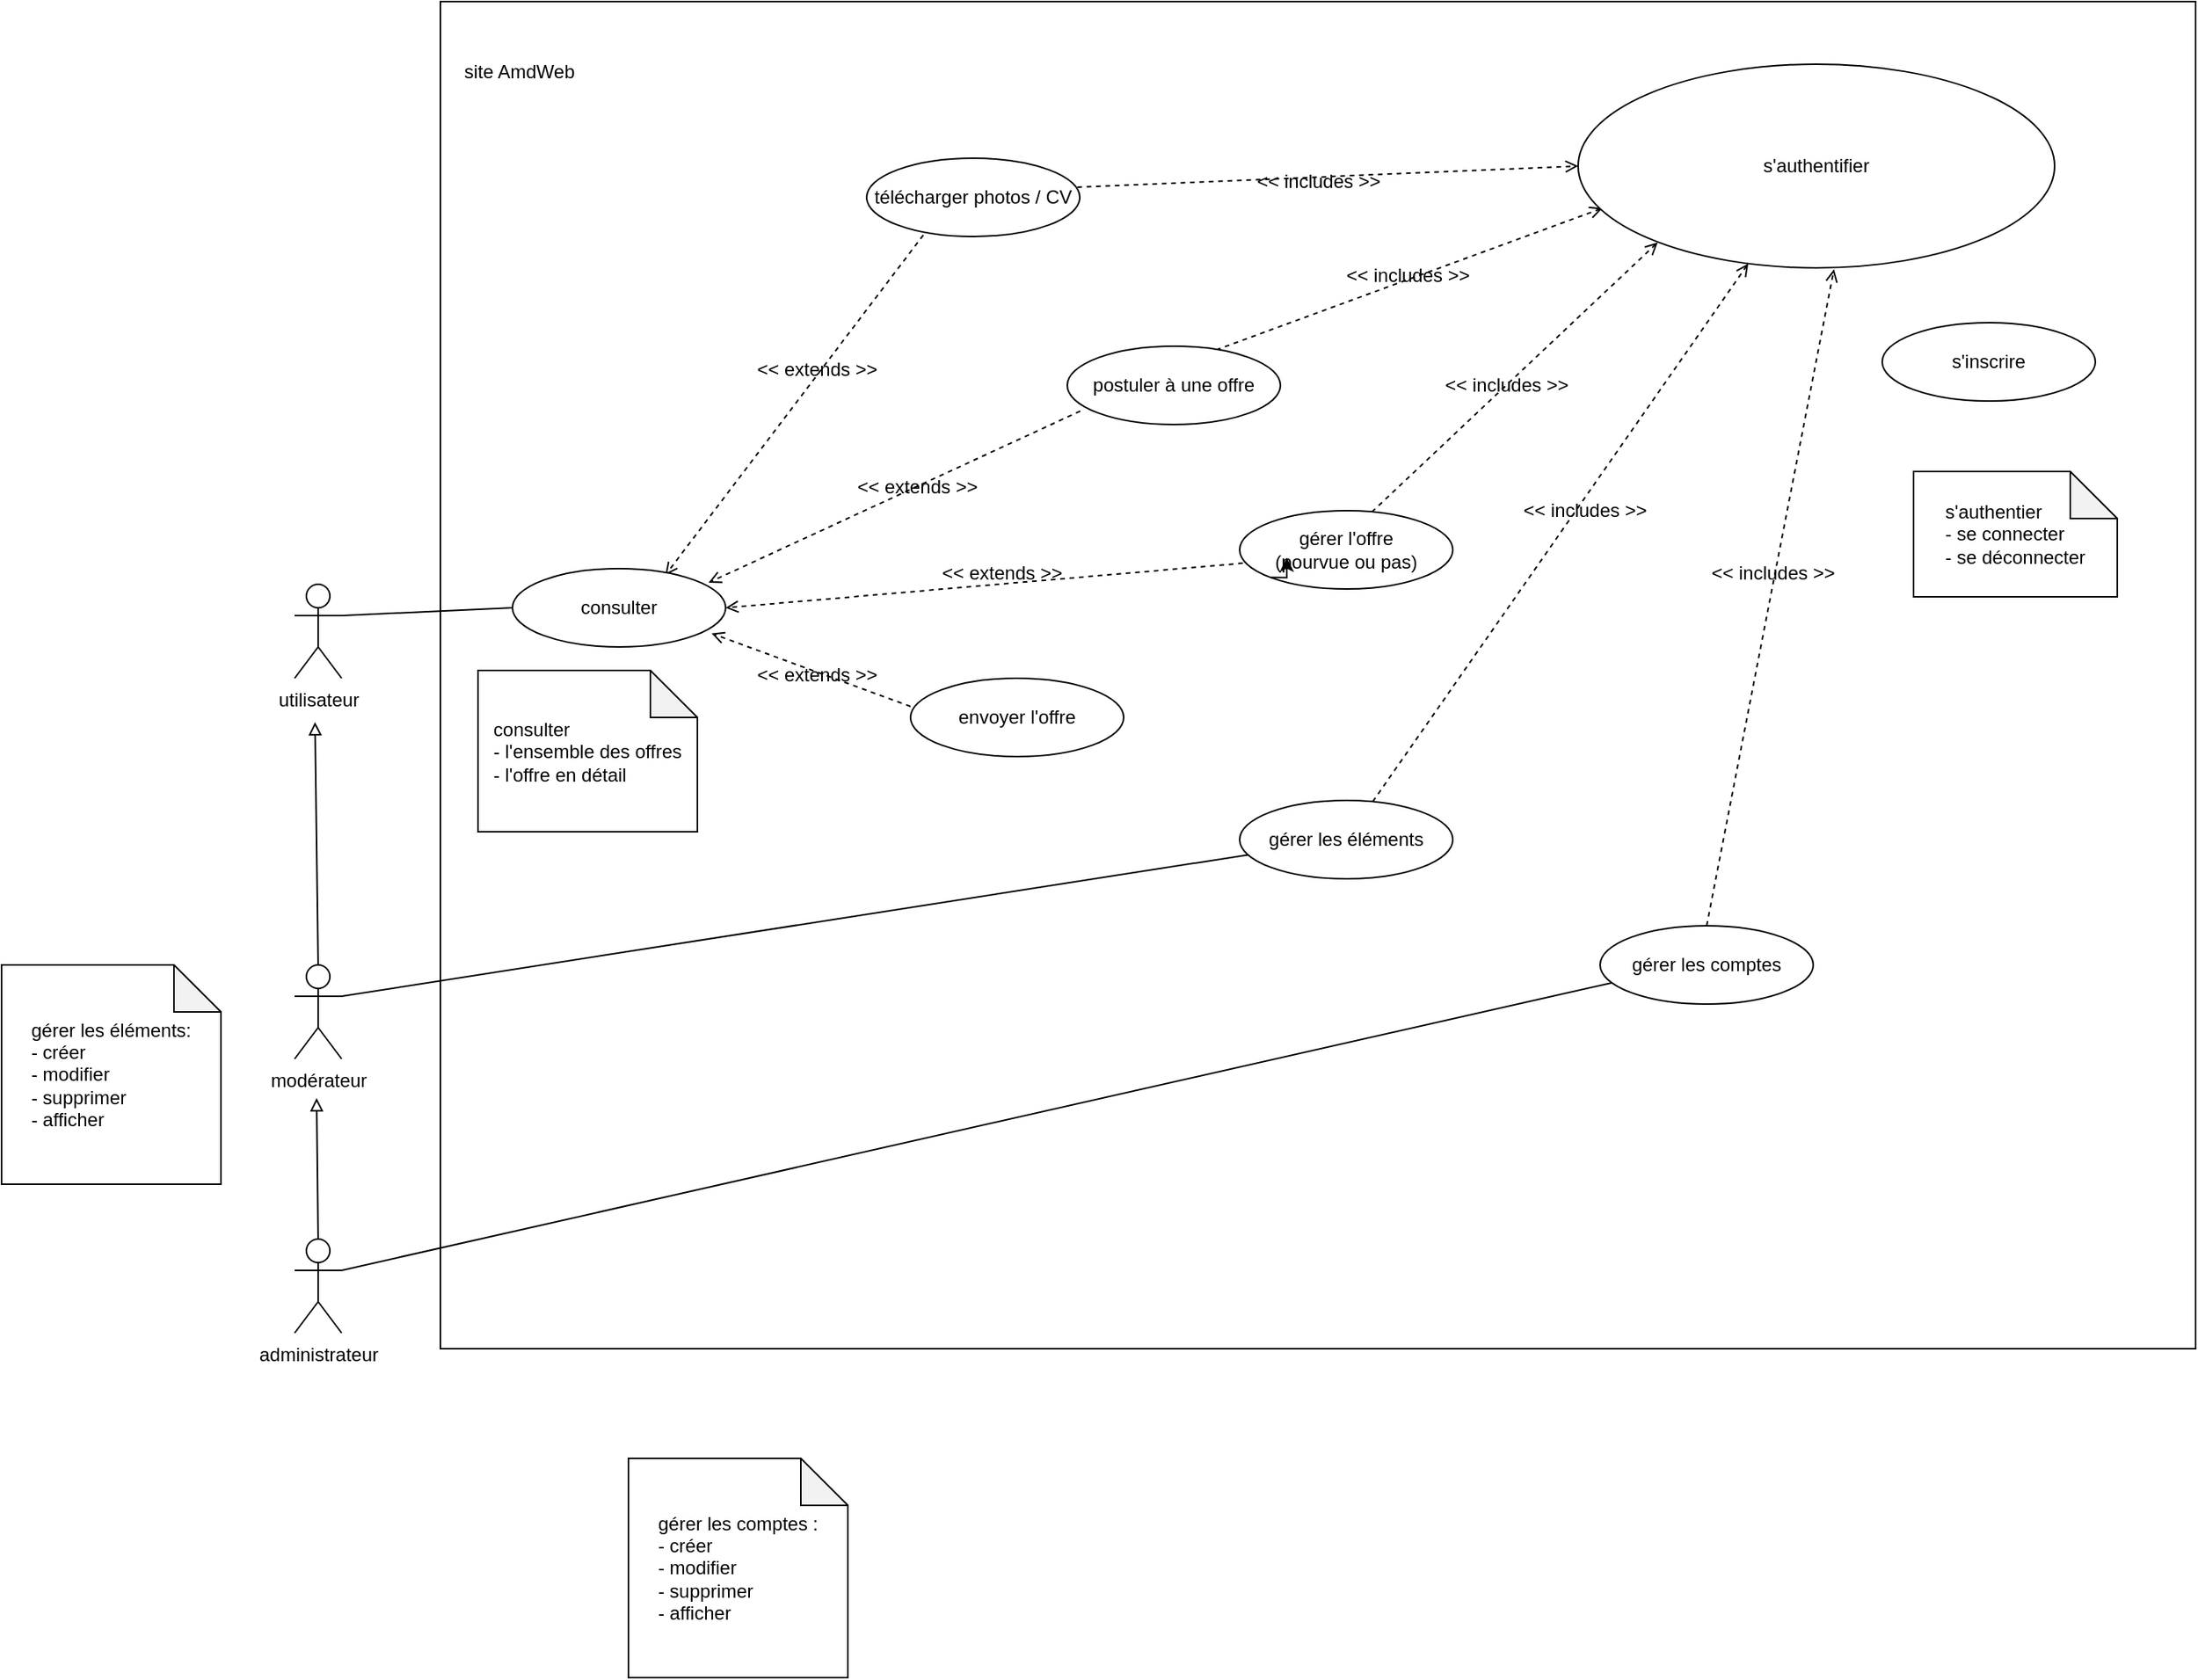 <mxfile version="20.8.3" type="github">
  <diagram id="4h3qkwirkeFsskYC3dND" name="Page-1">
    <mxGraphModel dx="1827" dy="550" grid="1" gridSize="10" guides="1" tooltips="1" connect="1" arrows="1" fold="1" page="1" pageScale="1" pageWidth="827" pageHeight="1169" math="0" shadow="0">
      <root>
        <mxCell id="0" />
        <mxCell id="1" parent="0" />
        <mxCell id="PBZieBC47ZhGEJygMxwg-3" value="" style="rounded=0;whiteSpace=wrap;html=1;" parent="1" vertex="1">
          <mxGeometry x="160" y="40" width="1120" height="860" as="geometry" />
        </mxCell>
        <mxCell id="PBZieBC47ZhGEJygMxwg-4" value="site AmdWeb" style="text;html=1;align=center;verticalAlign=middle;resizable=0;points=[];autosize=1;strokeColor=none;fillColor=none;" parent="1" vertex="1">
          <mxGeometry x="160" y="70" width="100" height="30" as="geometry" />
        </mxCell>
        <mxCell id="PBZieBC47ZhGEJygMxwg-35" style="edgeStyle=none;rounded=0;orthogonalLoop=1;jettySize=auto;html=1;exitX=1;exitY=0.333;exitDx=0;exitDy=0;exitPerimeter=0;entryX=0;entryY=0.5;entryDx=0;entryDy=0;endArrow=none;endFill=0;" parent="1" source="PBZieBC47ZhGEJygMxwg-5" target="PBZieBC47ZhGEJygMxwg-21" edge="1">
          <mxGeometry relative="1" as="geometry" />
        </mxCell>
        <mxCell id="PBZieBC47ZhGEJygMxwg-5" value="utilisateur" style="shape=umlActor;verticalLabelPosition=bottom;verticalAlign=top;html=1;outlineConnect=0;" parent="1" vertex="1">
          <mxGeometry x="67" y="412" width="30" height="60" as="geometry" />
        </mxCell>
        <mxCell id="PBZieBC47ZhGEJygMxwg-69" style="edgeStyle=none;rounded=0;orthogonalLoop=1;jettySize=auto;html=1;exitX=1;exitY=0.333;exitDx=0;exitDy=0;exitPerimeter=0;endArrow=none;endFill=0;" parent="1" source="PBZieBC47ZhGEJygMxwg-6" target="PBZieBC47ZhGEJygMxwg-13" edge="1">
          <mxGeometry relative="1" as="geometry" />
        </mxCell>
        <mxCell id="PBZieBC47ZhGEJygMxwg-72" style="edgeStyle=none;rounded=0;orthogonalLoop=1;jettySize=auto;html=1;exitX=0.5;exitY=0;exitDx=0;exitDy=0;exitPerimeter=0;endArrow=block;endFill=0;" parent="1" source="PBZieBC47ZhGEJygMxwg-6" edge="1">
          <mxGeometry relative="1" as="geometry">
            <mxPoint x="80" y="500" as="targetPoint" />
          </mxGeometry>
        </mxCell>
        <mxCell id="PBZieBC47ZhGEJygMxwg-6" value="modérateur" style="shape=umlActor;verticalLabelPosition=bottom;verticalAlign=top;html=1;outlineConnect=0;" parent="1" vertex="1">
          <mxGeometry x="67" y="655" width="30" height="60" as="geometry" />
        </mxCell>
        <mxCell id="PBZieBC47ZhGEJygMxwg-70" style="edgeStyle=none;rounded=0;orthogonalLoop=1;jettySize=auto;html=1;exitX=1;exitY=0.333;exitDx=0;exitDy=0;exitPerimeter=0;entryX=0.061;entryY=0.724;entryDx=0;entryDy=0;endArrow=none;endFill=0;entryPerimeter=0;" parent="1" source="PBZieBC47ZhGEJygMxwg-8" target="PBZieBC47ZhGEJygMxwg-14" edge="1">
          <mxGeometry relative="1" as="geometry" />
        </mxCell>
        <mxCell id="PBZieBC47ZhGEJygMxwg-71" style="edgeStyle=none;rounded=0;orthogonalLoop=1;jettySize=auto;html=1;exitX=0.5;exitY=0;exitDx=0;exitDy=0;exitPerimeter=0;endArrow=block;endFill=0;" parent="1" source="PBZieBC47ZhGEJygMxwg-8" edge="1">
          <mxGeometry relative="1" as="geometry">
            <mxPoint x="81" y="740" as="targetPoint" />
          </mxGeometry>
        </mxCell>
        <mxCell id="PBZieBC47ZhGEJygMxwg-8" value="administrateur" style="shape=umlActor;verticalLabelPosition=bottom;verticalAlign=top;html=1;outlineConnect=0;" parent="1" vertex="1">
          <mxGeometry x="67" y="830" width="30" height="60" as="geometry" />
        </mxCell>
        <mxCell id="PBZieBC47ZhGEJygMxwg-61" style="edgeStyle=none;rounded=0;orthogonalLoop=1;jettySize=auto;html=1;exitX=0.266;exitY=0.981;exitDx=0;exitDy=0;entryX=0.717;entryY=0.084;entryDx=0;entryDy=0;dashed=1;endArrow=open;endFill=0;entryPerimeter=0;exitPerimeter=0;" parent="1" source="PBZieBC47ZhGEJygMxwg-9" target="PBZieBC47ZhGEJygMxwg-21" edge="1">
          <mxGeometry relative="1" as="geometry">
            <mxPoint x="460.6" y="179.04" as="sourcePoint" />
          </mxGeometry>
        </mxCell>
        <mxCell id="5Aos1gb5JWSJh83ouPkz-5" style="edgeStyle=none;rounded=0;orthogonalLoop=1;jettySize=auto;html=1;exitX=0.988;exitY=0.371;exitDx=0;exitDy=0;dashed=1;endArrow=open;endFill=0;entryX=0;entryY=0.5;entryDx=0;entryDy=0;exitPerimeter=0;" edge="1" parent="1" source="PBZieBC47ZhGEJygMxwg-9" target="PBZieBC47ZhGEJygMxwg-12">
          <mxGeometry relative="1" as="geometry" />
        </mxCell>
        <mxCell id="PBZieBC47ZhGEJygMxwg-9" value="télécharger photos / CV" style="ellipse;whiteSpace=wrap;html=1;" parent="1" vertex="1">
          <mxGeometry x="432" y="140" width="136" height="50" as="geometry" />
        </mxCell>
        <mxCell id="5Aos1gb5JWSJh83ouPkz-3" style="rounded=0;orthogonalLoop=1;jettySize=auto;html=1;entryX=0.934;entryY=0.827;entryDx=0;entryDy=0;dashed=1;endArrow=open;endFill=0;entryPerimeter=0;" edge="1" parent="1" target="PBZieBC47ZhGEJygMxwg-21">
          <mxGeometry relative="1" as="geometry">
            <mxPoint x="460" y="490" as="sourcePoint" />
          </mxGeometry>
        </mxCell>
        <mxCell id="PBZieBC47ZhGEJygMxwg-10" value="envoyer l&#39;offre" style="ellipse;whiteSpace=wrap;html=1;" parent="1" vertex="1">
          <mxGeometry x="460" y="472" width="136" height="50" as="geometry" />
        </mxCell>
        <mxCell id="PBZieBC47ZhGEJygMxwg-60" style="edgeStyle=none;rounded=0;orthogonalLoop=1;jettySize=auto;html=1;exitX=0.061;exitY=0.829;exitDx=0;exitDy=0;entryX=0.92;entryY=0.179;entryDx=0;entryDy=0;endArrow=open;endFill=0;dashed=1;exitPerimeter=0;entryPerimeter=0;" parent="1" source="PBZieBC47ZhGEJygMxwg-11" target="PBZieBC47ZhGEJygMxwg-21" edge="1">
          <mxGeometry relative="1" as="geometry" />
        </mxCell>
        <mxCell id="5Aos1gb5JWSJh83ouPkz-7" style="edgeStyle=none;rounded=0;orthogonalLoop=1;jettySize=auto;html=1;exitX=0.698;exitY=0.048;exitDx=0;exitDy=0;entryX=0.051;entryY=0.707;entryDx=0;entryDy=0;entryPerimeter=0;dashed=1;endArrow=open;endFill=0;exitPerimeter=0;" edge="1" parent="1" source="PBZieBC47ZhGEJygMxwg-11" target="PBZieBC47ZhGEJygMxwg-12">
          <mxGeometry relative="1" as="geometry" />
        </mxCell>
        <mxCell id="PBZieBC47ZhGEJygMxwg-11" value="postuler à une offre" style="ellipse;whiteSpace=wrap;html=1;" parent="1" vertex="1">
          <mxGeometry x="560" y="260" width="136" height="50" as="geometry" />
        </mxCell>
        <mxCell id="PBZieBC47ZhGEJygMxwg-12" value="s&#39;authentifier" style="ellipse;whiteSpace=wrap;html=1;" parent="1" vertex="1">
          <mxGeometry x="886" y="80" width="304" height="130" as="geometry" />
        </mxCell>
        <mxCell id="PBZieBC47ZhGEJygMxwg-66" style="edgeStyle=none;rounded=0;orthogonalLoop=1;jettySize=auto;html=1;dashed=1;endArrow=open;endFill=0;" parent="1" source="PBZieBC47ZhGEJygMxwg-13" target="PBZieBC47ZhGEJygMxwg-12" edge="1">
          <mxGeometry relative="1" as="geometry" />
        </mxCell>
        <mxCell id="PBZieBC47ZhGEJygMxwg-13" value="gérer les éléments" style="ellipse;whiteSpace=wrap;html=1;" parent="1" vertex="1">
          <mxGeometry x="670" y="550" width="136" height="50" as="geometry" />
        </mxCell>
        <mxCell id="PBZieBC47ZhGEJygMxwg-67" style="edgeStyle=none;rounded=0;orthogonalLoop=1;jettySize=auto;html=1;exitX=0.5;exitY=0;exitDx=0;exitDy=0;dashed=1;endArrow=open;endFill=0;entryX=0.537;entryY=1.007;entryDx=0;entryDy=0;entryPerimeter=0;" parent="1" source="PBZieBC47ZhGEJygMxwg-14" target="PBZieBC47ZhGEJygMxwg-12" edge="1">
          <mxGeometry relative="1" as="geometry" />
        </mxCell>
        <mxCell id="PBZieBC47ZhGEJygMxwg-14" value="gérer les comptes" style="ellipse;whiteSpace=wrap;html=1;" parent="1" vertex="1">
          <mxGeometry x="900" y="630" width="136" height="50" as="geometry" />
        </mxCell>
        <mxCell id="PBZieBC47ZhGEJygMxwg-20" value="s&#39;inscrire" style="ellipse;whiteSpace=wrap;html=1;" parent="1" vertex="1">
          <mxGeometry x="1080" y="245" width="136" height="50" as="geometry" />
        </mxCell>
        <mxCell id="PBZieBC47ZhGEJygMxwg-21" value="consulter" style="ellipse;whiteSpace=wrap;html=1;" parent="1" vertex="1">
          <mxGeometry x="206" y="402" width="136" height="50" as="geometry" />
        </mxCell>
        <mxCell id="PBZieBC47ZhGEJygMxwg-22" value="&lt;div align=&quot;left&quot;&gt;gérer les comptes :&lt;/div&gt;&lt;div align=&quot;left&quot;&gt;- créer&lt;/div&gt;&lt;div align=&quot;left&quot;&gt;- modifier&lt;/div&gt;&lt;div align=&quot;left&quot;&gt;- supprimer&lt;/div&gt;&lt;div align=&quot;left&quot;&gt;- afficher&lt;br&gt;&lt;/div&gt;" style="shape=note;whiteSpace=wrap;html=1;backgroundOutline=1;darkOpacity=0.05;" parent="1" vertex="1">
          <mxGeometry x="280" y="970" width="140" height="140" as="geometry" />
        </mxCell>
        <mxCell id="PBZieBC47ZhGEJygMxwg-23" value="&lt;div align=&quot;left&quot;&gt;gérer les éléments:&lt;/div&gt;&lt;div align=&quot;left&quot;&gt;- créer&lt;/div&gt;&lt;div align=&quot;left&quot;&gt;- modifier&lt;/div&gt;&lt;div align=&quot;left&quot;&gt;- supprimer&lt;/div&gt;&lt;div align=&quot;left&quot;&gt;- afficher&lt;br&gt;&lt;/div&gt;" style="shape=note;whiteSpace=wrap;html=1;backgroundOutline=1;darkOpacity=0.05;" parent="1" vertex="1">
          <mxGeometry x="-120" y="655" width="140" height="140" as="geometry" />
        </mxCell>
        <mxCell id="PBZieBC47ZhGEJygMxwg-24" value="&lt;div align=&quot;left&quot;&gt;consulter&lt;/div&gt;&lt;div align=&quot;left&quot;&gt;- l&#39;ensemble des offres&lt;br&gt;&lt;/div&gt;&lt;div align=&quot;left&quot;&gt;- l&#39;offre en détail&lt;br&gt;&lt;/div&gt;" style="shape=note;whiteSpace=wrap;html=1;backgroundOutline=1;darkOpacity=0.05;" parent="1" vertex="1">
          <mxGeometry x="184" y="467" width="140" height="103" as="geometry" />
        </mxCell>
        <mxCell id="5Aos1gb5JWSJh83ouPkz-9" style="edgeStyle=none;rounded=0;orthogonalLoop=1;jettySize=auto;html=1;exitX=0.015;exitY=0.671;exitDx=0;exitDy=0;entryX=1;entryY=0.5;entryDx=0;entryDy=0;dashed=1;endArrow=open;endFill=0;exitPerimeter=0;" edge="1" parent="1" source="PBZieBC47ZhGEJygMxwg-25" target="PBZieBC47ZhGEJygMxwg-21">
          <mxGeometry relative="1" as="geometry" />
        </mxCell>
        <mxCell id="5Aos1gb5JWSJh83ouPkz-11" style="edgeStyle=none;rounded=0;orthogonalLoop=1;jettySize=auto;html=1;exitX=0.588;exitY=0.1;exitDx=0;exitDy=0;entryX=0.167;entryY=0.875;entryDx=0;entryDy=0;dashed=1;endArrow=open;endFill=0;entryPerimeter=0;exitPerimeter=0;" edge="1" parent="1" source="PBZieBC47ZhGEJygMxwg-25" target="PBZieBC47ZhGEJygMxwg-12">
          <mxGeometry relative="1" as="geometry" />
        </mxCell>
        <mxCell id="PBZieBC47ZhGEJygMxwg-25" value="&lt;div&gt;gérer l&#39;offre&lt;/div&gt;&lt;div&gt;(pourvue ou pas)&lt;br&gt;&lt;/div&gt;" style="ellipse;whiteSpace=wrap;html=1;" parent="1" vertex="1">
          <mxGeometry x="670" y="365" width="136" height="50" as="geometry" />
        </mxCell>
        <mxCell id="PBZieBC47ZhGEJygMxwg-28" value="&lt;div align=&quot;left&quot;&gt;s&#39;authentier&lt;/div&gt;&lt;div align=&quot;left&quot;&gt;- se connecter&lt;br&gt;&lt;/div&gt;&lt;div align=&quot;left&quot;&gt;- se déconnecter&lt;br&gt;&lt;/div&gt;" style="shape=note;whiteSpace=wrap;html=1;backgroundOutline=1;darkOpacity=0.05;" parent="1" vertex="1">
          <mxGeometry x="1100" y="340" width="130" height="80" as="geometry" />
        </mxCell>
        <mxCell id="PBZieBC47ZhGEJygMxwg-30" value="&amp;lt;&amp;lt; includes &amp;gt;&amp;gt;" style="text;html=1;align=center;verticalAlign=middle;resizable=0;points=[];autosize=1;strokeColor=none;fillColor=none;" parent="1" vertex="1">
          <mxGeometry x="840" y="350" width="100" height="30" as="geometry" />
        </mxCell>
        <mxCell id="PBZieBC47ZhGEJygMxwg-34" value="&amp;lt;&amp;lt; includes &amp;gt;&amp;gt;" style="text;html=1;align=center;verticalAlign=middle;resizable=0;points=[];autosize=1;strokeColor=none;fillColor=none;" parent="1" vertex="1">
          <mxGeometry x="790" y="270" width="100" height="30" as="geometry" />
        </mxCell>
        <mxCell id="PBZieBC47ZhGEJygMxwg-41" value="&amp;lt;&amp;lt; extends &amp;gt;&amp;gt;" style="text;html=1;align=center;verticalAlign=middle;resizable=0;points=[];autosize=1;strokeColor=none;fillColor=none;" parent="1" vertex="1">
          <mxGeometry x="414" y="335" width="100" height="30" as="geometry" />
        </mxCell>
        <mxCell id="PBZieBC47ZhGEJygMxwg-42" value="&amp;lt;&amp;lt; extends &amp;gt;&amp;gt;" style="text;html=1;align=center;verticalAlign=middle;resizable=0;points=[];autosize=1;strokeColor=none;fillColor=none;" parent="1" vertex="1">
          <mxGeometry x="350" y="455" width="100" height="30" as="geometry" />
        </mxCell>
        <mxCell id="PBZieBC47ZhGEJygMxwg-43" value="&amp;lt;&amp;lt; extends &amp;gt;&amp;gt;" style="text;html=1;align=center;verticalAlign=middle;resizable=0;points=[];autosize=1;strokeColor=none;fillColor=none;" parent="1" vertex="1">
          <mxGeometry x="350" y="260" width="100" height="30" as="geometry" />
        </mxCell>
        <mxCell id="PBZieBC47ZhGEJygMxwg-44" value="&amp;lt;&amp;lt; extends &amp;gt;&amp;gt;" style="text;html=1;align=center;verticalAlign=middle;resizable=0;points=[];autosize=1;strokeColor=none;fillColor=none;" parent="1" vertex="1">
          <mxGeometry x="468" y="390" width="100" height="30" as="geometry" />
        </mxCell>
        <mxCell id="PBZieBC47ZhGEJygMxwg-52" style="edgeStyle=none;rounded=0;orthogonalLoop=1;jettySize=auto;html=1;exitX=1;exitY=1;exitDx=0;exitDy=0;exitPerimeter=0;dashed=1;endArrow=open;endFill=0;" parent="1" source="PBZieBC47ZhGEJygMxwg-6" target="PBZieBC47ZhGEJygMxwg-6" edge="1">
          <mxGeometry relative="1" as="geometry" />
        </mxCell>
        <mxCell id="PBZieBC47ZhGEJygMxwg-68" value="&amp;lt;&amp;lt; includes &amp;gt;&amp;gt;" style="text;html=1;align=center;verticalAlign=middle;resizable=0;points=[];autosize=1;strokeColor=none;fillColor=none;" parent="1" vertex="1">
          <mxGeometry x="960" y="390" width="100" height="30" as="geometry" />
        </mxCell>
        <mxCell id="5Aos1gb5JWSJh83ouPkz-1" style="edgeStyle=orthogonalEdgeStyle;rounded=0;orthogonalLoop=1;jettySize=auto;html=1;exitX=0;exitY=1;exitDx=0;exitDy=0;entryX=0.221;entryY=0.6;entryDx=0;entryDy=0;entryPerimeter=0;" edge="1" parent="1" source="PBZieBC47ZhGEJygMxwg-25" target="PBZieBC47ZhGEJygMxwg-25">
          <mxGeometry relative="1" as="geometry" />
        </mxCell>
        <mxCell id="5Aos1gb5JWSJh83ouPkz-8" value="&amp;lt;&amp;lt; includes &amp;gt;&amp;gt;" style="text;html=1;align=center;verticalAlign=middle;resizable=0;points=[];autosize=1;strokeColor=none;fillColor=none;" vertex="1" parent="1">
          <mxGeometry x="727" y="200" width="100" height="30" as="geometry" />
        </mxCell>
        <mxCell id="5Aos1gb5JWSJh83ouPkz-12" value="&amp;lt;&amp;lt; includes &amp;gt;&amp;gt;" style="text;html=1;align=center;verticalAlign=middle;resizable=0;points=[];autosize=1;strokeColor=none;fillColor=none;" vertex="1" parent="1">
          <mxGeometry x="670" y="140" width="100" height="30" as="geometry" />
        </mxCell>
      </root>
    </mxGraphModel>
  </diagram>
</mxfile>
